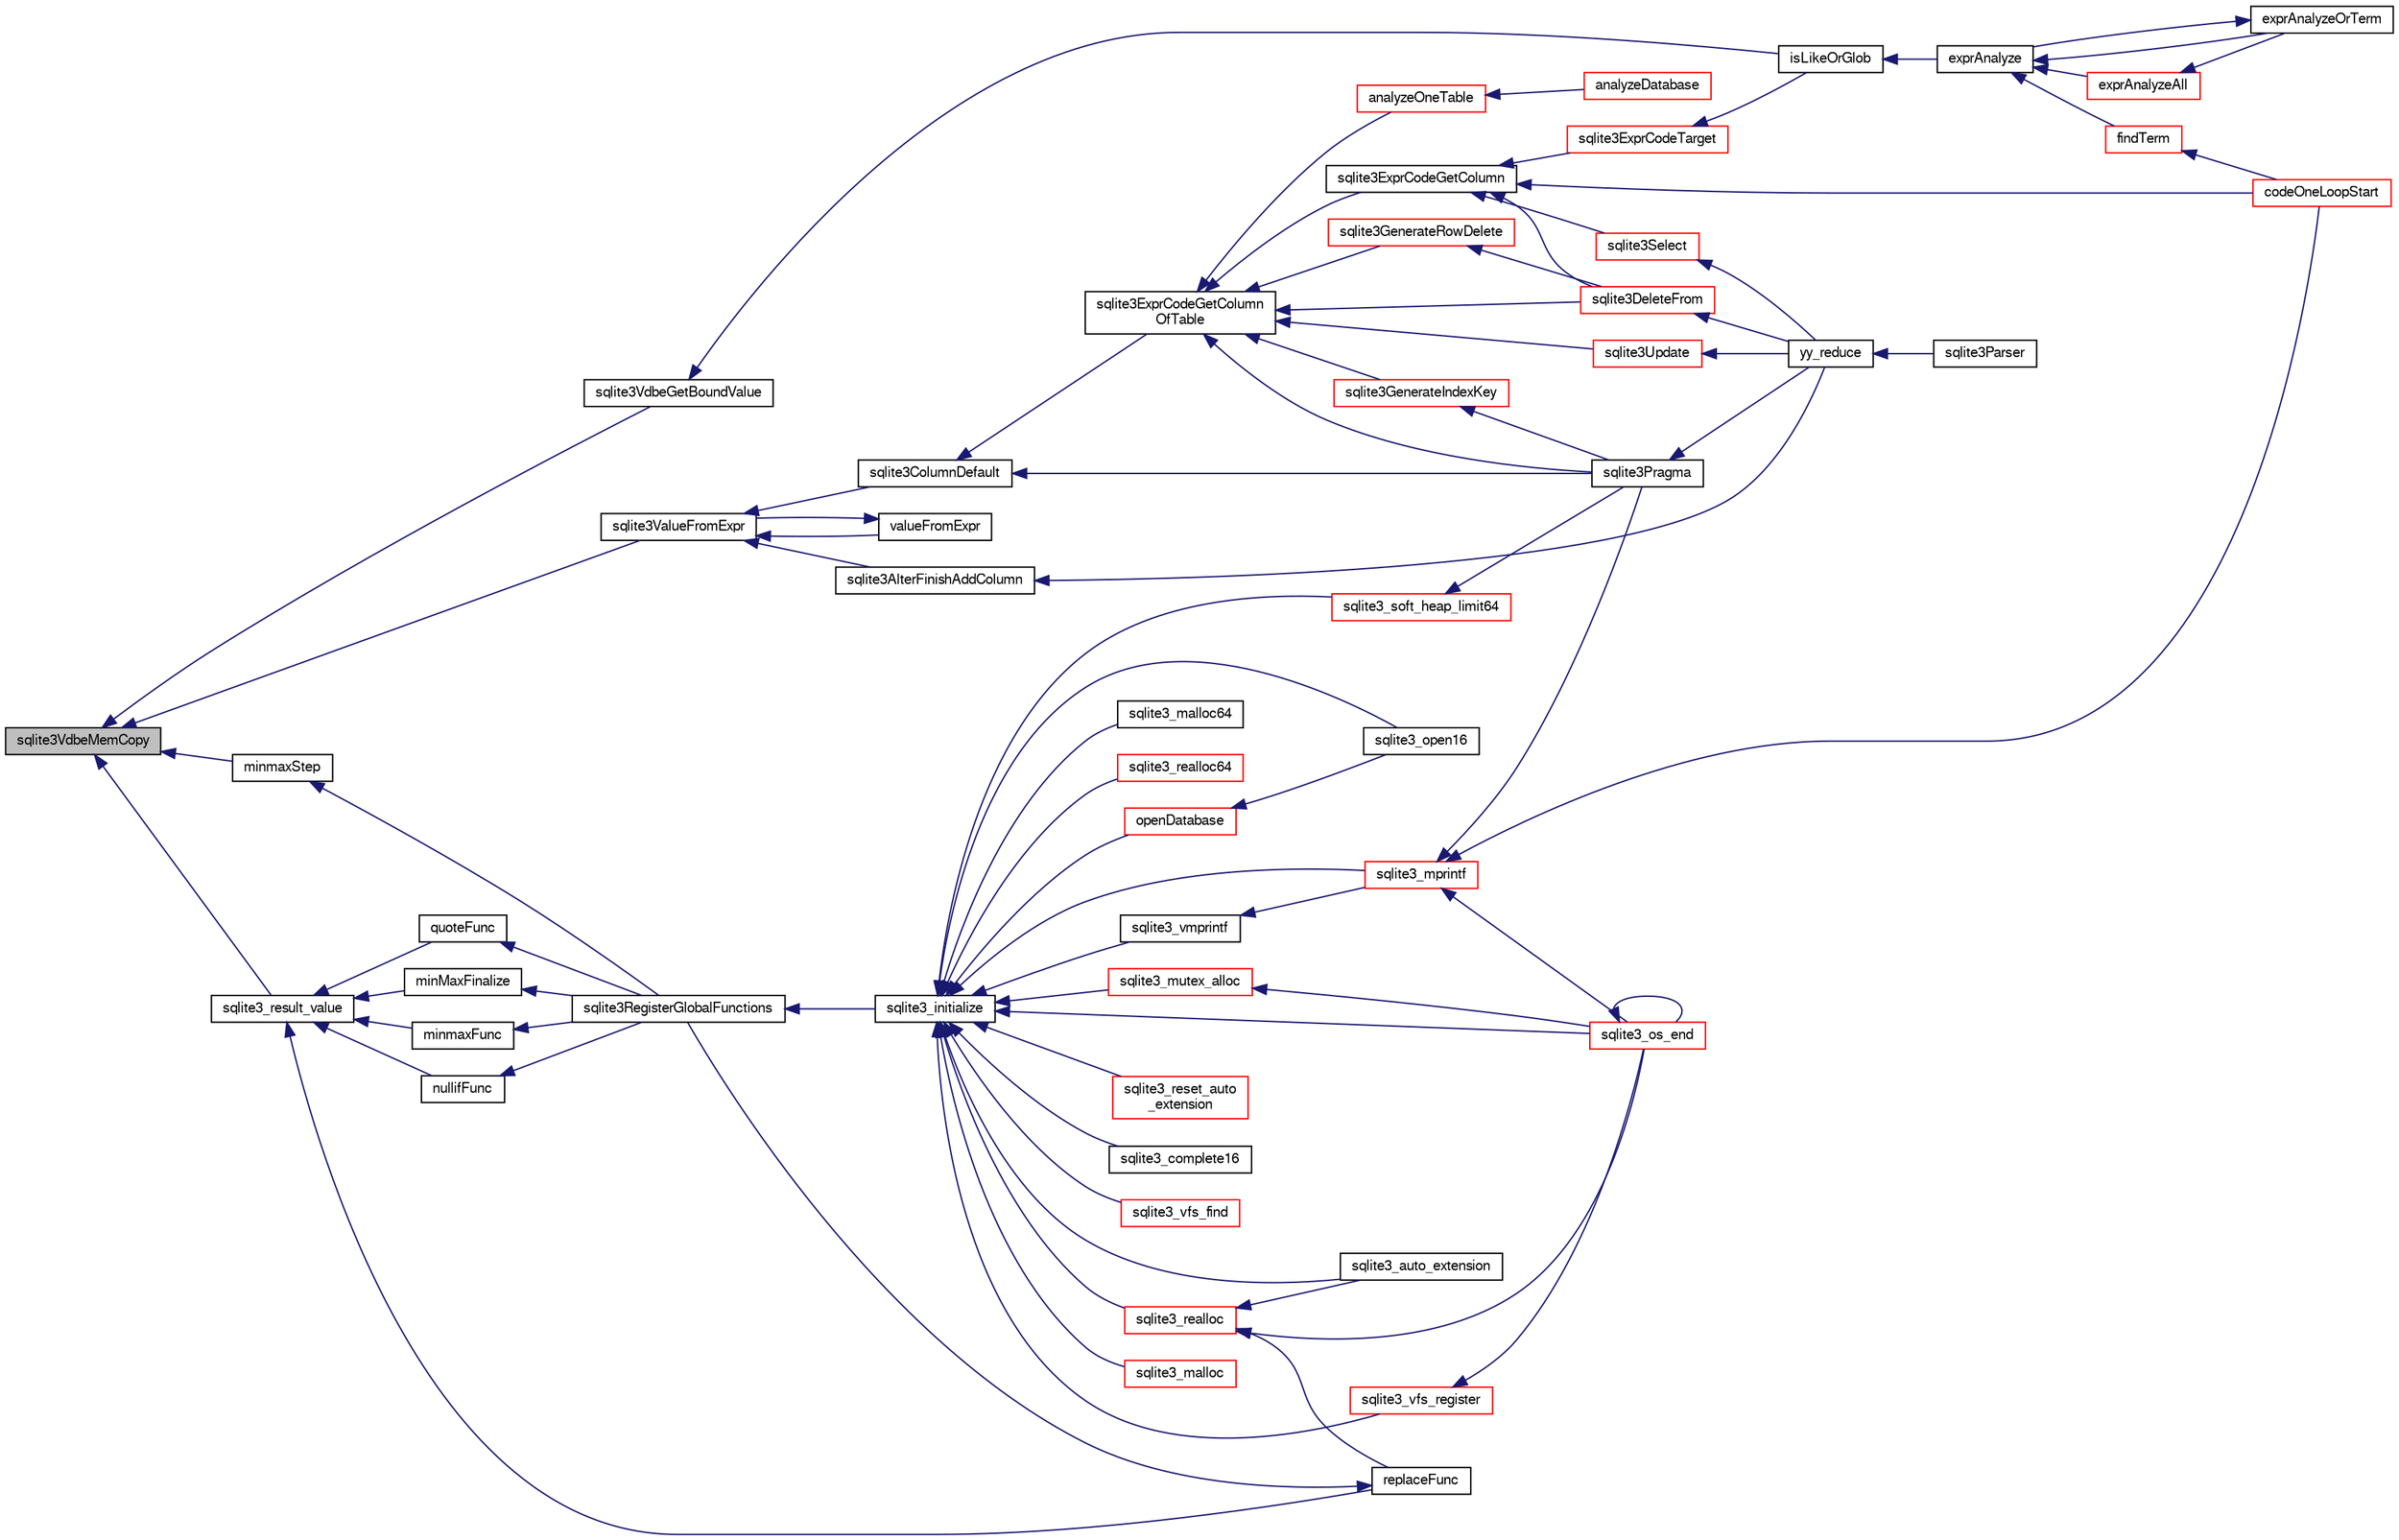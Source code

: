 digraph "sqlite3VdbeMemCopy"
{
  edge [fontname="FreeSans",fontsize="10",labelfontname="FreeSans",labelfontsize="10"];
  node [fontname="FreeSans",fontsize="10",shape=record];
  rankdir="LR";
  Node764659 [label="sqlite3VdbeMemCopy",height=0.2,width=0.4,color="black", fillcolor="grey75", style="filled", fontcolor="black"];
  Node764659 -> Node764660 [dir="back",color="midnightblue",fontsize="10",style="solid",fontname="FreeSans"];
  Node764660 [label="sqlite3ValueFromExpr",height=0.2,width=0.4,color="black", fillcolor="white", style="filled",URL="$sqlite3_8c.html#af103c812684544760641a1cd4d9745df"];
  Node764660 -> Node764661 [dir="back",color="midnightblue",fontsize="10",style="solid",fontname="FreeSans"];
  Node764661 [label="valueFromExpr",height=0.2,width=0.4,color="black", fillcolor="white", style="filled",URL="$sqlite3_8c.html#a08f91b27c0189e8b5bcdea6537466b7c"];
  Node764661 -> Node764660 [dir="back",color="midnightblue",fontsize="10",style="solid",fontname="FreeSans"];
  Node764660 -> Node764662 [dir="back",color="midnightblue",fontsize="10",style="solid",fontname="FreeSans"];
  Node764662 [label="sqlite3AlterFinishAddColumn",height=0.2,width=0.4,color="black", fillcolor="white", style="filled",URL="$sqlite3_8c.html#a392e1e5be904b01216faae16a77c2c31"];
  Node764662 -> Node764663 [dir="back",color="midnightblue",fontsize="10",style="solid",fontname="FreeSans"];
  Node764663 [label="yy_reduce",height=0.2,width=0.4,color="black", fillcolor="white", style="filled",URL="$sqlite3_8c.html#a7c419a9b25711c666a9a2449ef377f14"];
  Node764663 -> Node764664 [dir="back",color="midnightblue",fontsize="10",style="solid",fontname="FreeSans"];
  Node764664 [label="sqlite3Parser",height=0.2,width=0.4,color="black", fillcolor="white", style="filled",URL="$sqlite3_8c.html#a0327d71a5fabe0b6a343d78a2602e72a"];
  Node764660 -> Node764665 [dir="back",color="midnightblue",fontsize="10",style="solid",fontname="FreeSans"];
  Node764665 [label="sqlite3ColumnDefault",height=0.2,width=0.4,color="black", fillcolor="white", style="filled",URL="$sqlite3_8c.html#a59f47949957801afdf53735549eacc7d"];
  Node764665 -> Node764666 [dir="back",color="midnightblue",fontsize="10",style="solid",fontname="FreeSans"];
  Node764666 [label="sqlite3ExprCodeGetColumn\lOfTable",height=0.2,width=0.4,color="black", fillcolor="white", style="filled",URL="$sqlite3_8c.html#aef676ae689397d0e050eb0a360c32315"];
  Node764666 -> Node764667 [dir="back",color="midnightblue",fontsize="10",style="solid",fontname="FreeSans"];
  Node764667 [label="sqlite3ExprCodeGetColumn",height=0.2,width=0.4,color="black", fillcolor="white", style="filled",URL="$sqlite3_8c.html#a053723da492b5bb45cb8df75c733155d"];
  Node764667 -> Node764668 [dir="back",color="midnightblue",fontsize="10",style="solid",fontname="FreeSans"];
  Node764668 [label="sqlite3ExprCodeTarget",height=0.2,width=0.4,color="red", fillcolor="white", style="filled",URL="$sqlite3_8c.html#a4f308397a0a3ed299ed31aaa1ae2a293"];
  Node764668 -> Node764727 [dir="back",color="midnightblue",fontsize="10",style="solid",fontname="FreeSans"];
  Node764727 [label="isLikeOrGlob",height=0.2,width=0.4,color="black", fillcolor="white", style="filled",URL="$sqlite3_8c.html#a6c38e495198bf8976f68d1a6ebd74a50"];
  Node764727 -> Node764728 [dir="back",color="midnightblue",fontsize="10",style="solid",fontname="FreeSans"];
  Node764728 [label="exprAnalyze",height=0.2,width=0.4,color="black", fillcolor="white", style="filled",URL="$sqlite3_8c.html#acb10e48c9a4184a4edd9bfd5b14ad0b7"];
  Node764728 -> Node764729 [dir="back",color="midnightblue",fontsize="10",style="solid",fontname="FreeSans"];
  Node764729 [label="findTerm",height=0.2,width=0.4,color="red", fillcolor="white", style="filled",URL="$sqlite3_8c.html#af26eb1eed85001fcf29fa189b631ac4b"];
  Node764729 -> Node764711 [dir="back",color="midnightblue",fontsize="10",style="solid",fontname="FreeSans"];
  Node764711 [label="codeOneLoopStart",height=0.2,width=0.4,color="red", fillcolor="white", style="filled",URL="$sqlite3_8c.html#aa868875120b151c169cc79139ed6e008"];
  Node764728 -> Node764734 [dir="back",color="midnightblue",fontsize="10",style="solid",fontname="FreeSans"];
  Node764734 [label="exprAnalyzeAll",height=0.2,width=0.4,color="red", fillcolor="white", style="filled",URL="$sqlite3_8c.html#a2e7a957af98e240fa68e34d6ff639437"];
  Node764734 -> Node764735 [dir="back",color="midnightblue",fontsize="10",style="solid",fontname="FreeSans"];
  Node764735 [label="exprAnalyzeOrTerm",height=0.2,width=0.4,color="black", fillcolor="white", style="filled",URL="$sqlite3_8c.html#ab95cabd8b51cb2291b5bef0c4a3776d2"];
  Node764735 -> Node764728 [dir="back",color="midnightblue",fontsize="10",style="solid",fontname="FreeSans"];
  Node764728 -> Node764735 [dir="back",color="midnightblue",fontsize="10",style="solid",fontname="FreeSans"];
  Node764667 -> Node764687 [dir="back",color="midnightblue",fontsize="10",style="solid",fontname="FreeSans"];
  Node764687 [label="sqlite3DeleteFrom",height=0.2,width=0.4,color="red", fillcolor="white", style="filled",URL="$sqlite3_8c.html#ab9b4b45349188b49eabb23f94608a091"];
  Node764687 -> Node764663 [dir="back",color="midnightblue",fontsize="10",style="solid",fontname="FreeSans"];
  Node764667 -> Node764705 [dir="back",color="midnightblue",fontsize="10",style="solid",fontname="FreeSans"];
  Node764705 [label="sqlite3Select",height=0.2,width=0.4,color="red", fillcolor="white", style="filled",URL="$sqlite3_8c.html#a2465ee8c956209ba4b272477b7c21a45"];
  Node764705 -> Node764663 [dir="back",color="midnightblue",fontsize="10",style="solid",fontname="FreeSans"];
  Node764667 -> Node764711 [dir="back",color="midnightblue",fontsize="10",style="solid",fontname="FreeSans"];
  Node764666 -> Node764736 [dir="back",color="midnightblue",fontsize="10",style="solid",fontname="FreeSans"];
  Node764736 [label="analyzeOneTable",height=0.2,width=0.4,color="red", fillcolor="white", style="filled",URL="$sqlite3_8c.html#a31d4182bf855943a5d0526dbb4987803"];
  Node764736 -> Node764737 [dir="back",color="midnightblue",fontsize="10",style="solid",fontname="FreeSans"];
  Node764737 [label="analyzeDatabase",height=0.2,width=0.4,color="red", fillcolor="white", style="filled",URL="$sqlite3_8c.html#a19f2a630f42aaa010d1b47b81f8cea18"];
  Node764666 -> Node764687 [dir="back",color="midnightblue",fontsize="10",style="solid",fontname="FreeSans"];
  Node764666 -> Node764686 [dir="back",color="midnightblue",fontsize="10",style="solid",fontname="FreeSans"];
  Node764686 [label="sqlite3GenerateRowDelete",height=0.2,width=0.4,color="red", fillcolor="white", style="filled",URL="$sqlite3_8c.html#a2c76cbf3027fc18fdbb8cb4cd96b77d9"];
  Node764686 -> Node764687 [dir="back",color="midnightblue",fontsize="10",style="solid",fontname="FreeSans"];
  Node764666 -> Node764675 [dir="back",color="midnightblue",fontsize="10",style="solid",fontname="FreeSans"];
  Node764675 [label="sqlite3GenerateIndexKey",height=0.2,width=0.4,color="red", fillcolor="white", style="filled",URL="$sqlite3_8c.html#ab85ac93d5c5e6760f45f07897be7f272"];
  Node764675 -> Node764700 [dir="back",color="midnightblue",fontsize="10",style="solid",fontname="FreeSans"];
  Node764700 [label="sqlite3Pragma",height=0.2,width=0.4,color="black", fillcolor="white", style="filled",URL="$sqlite3_8c.html#a111391370f58f8e6a6eca51fd34d62ed"];
  Node764700 -> Node764663 [dir="back",color="midnightblue",fontsize="10",style="solid",fontname="FreeSans"];
  Node764666 -> Node764700 [dir="back",color="midnightblue",fontsize="10",style="solid",fontname="FreeSans"];
  Node764666 -> Node764695 [dir="back",color="midnightblue",fontsize="10",style="solid",fontname="FreeSans"];
  Node764695 [label="sqlite3Update",height=0.2,width=0.4,color="red", fillcolor="white", style="filled",URL="$sqlite3_8c.html#ac5aa67c46e8cc8174566fabe6809fafa"];
  Node764695 -> Node764663 [dir="back",color="midnightblue",fontsize="10",style="solid",fontname="FreeSans"];
  Node764665 -> Node764700 [dir="back",color="midnightblue",fontsize="10",style="solid",fontname="FreeSans"];
  Node764659 -> Node764740 [dir="back",color="midnightblue",fontsize="10",style="solid",fontname="FreeSans"];
  Node764740 [label="sqlite3VdbeGetBoundValue",height=0.2,width=0.4,color="black", fillcolor="white", style="filled",URL="$sqlite3_8c.html#a4a816e353a950be4e752c157eb7437b5"];
  Node764740 -> Node764727 [dir="back",color="midnightblue",fontsize="10",style="solid",fontname="FreeSans"];
  Node764659 -> Node764741 [dir="back",color="midnightblue",fontsize="10",style="solid",fontname="FreeSans"];
  Node764741 [label="sqlite3_result_value",height=0.2,width=0.4,color="black", fillcolor="white", style="filled",URL="$sqlite3_8h.html#af572c2d6f23377fc4d794b6946d5b3ed"];
  Node764741 -> Node764742 [dir="back",color="midnightblue",fontsize="10",style="solid",fontname="FreeSans"];
  Node764742 [label="minmaxFunc",height=0.2,width=0.4,color="black", fillcolor="white", style="filled",URL="$sqlite3_8c.html#a4d00f48b948fd73cb70bcfd1efc0bfb0"];
  Node764742 -> Node764743 [dir="back",color="midnightblue",fontsize="10",style="solid",fontname="FreeSans"];
  Node764743 [label="sqlite3RegisterGlobalFunctions",height=0.2,width=0.4,color="black", fillcolor="white", style="filled",URL="$sqlite3_8c.html#a9f75bd111010f29e1b8d74344473c4ec"];
  Node764743 -> Node764744 [dir="back",color="midnightblue",fontsize="10",style="solid",fontname="FreeSans"];
  Node764744 [label="sqlite3_initialize",height=0.2,width=0.4,color="black", fillcolor="white", style="filled",URL="$sqlite3_8h.html#ab0c0ee2d5d4cf8b28e9572296a8861df"];
  Node764744 -> Node764745 [dir="back",color="midnightblue",fontsize="10",style="solid",fontname="FreeSans"];
  Node764745 [label="sqlite3_vfs_find",height=0.2,width=0.4,color="red", fillcolor="white", style="filled",URL="$sqlite3_8h.html#ac201a26de3dfa1d6deb8069eb8d95627"];
  Node764744 -> Node765080 [dir="back",color="midnightblue",fontsize="10",style="solid",fontname="FreeSans"];
  Node765080 [label="sqlite3_vfs_register",height=0.2,width=0.4,color="red", fillcolor="white", style="filled",URL="$sqlite3_8h.html#a7184b289ccd4c4c7200589137d88c4ae"];
  Node765080 -> Node764751 [dir="back",color="midnightblue",fontsize="10",style="solid",fontname="FreeSans"];
  Node764751 [label="sqlite3_os_end",height=0.2,width=0.4,color="red", fillcolor="white", style="filled",URL="$sqlite3_8h.html#a2288c95881ecca13d994e42b6a958906"];
  Node764751 -> Node764751 [dir="back",color="midnightblue",fontsize="10",style="solid",fontname="FreeSans"];
  Node764744 -> Node765083 [dir="back",color="midnightblue",fontsize="10",style="solid",fontname="FreeSans"];
  Node765083 [label="sqlite3_mutex_alloc",height=0.2,width=0.4,color="red", fillcolor="white", style="filled",URL="$sqlite3_8h.html#aa3f89418cd18e99596435c958b29b650"];
  Node765083 -> Node764751 [dir="back",color="midnightblue",fontsize="10",style="solid",fontname="FreeSans"];
  Node764744 -> Node765150 [dir="back",color="midnightblue",fontsize="10",style="solid",fontname="FreeSans"];
  Node765150 [label="sqlite3_soft_heap_limit64",height=0.2,width=0.4,color="red", fillcolor="white", style="filled",URL="$sqlite3_8h.html#ab37b3a4d1652e3acb2c43d1252e6b852"];
  Node765150 -> Node764700 [dir="back",color="midnightblue",fontsize="10",style="solid",fontname="FreeSans"];
  Node764744 -> Node765152 [dir="back",color="midnightblue",fontsize="10",style="solid",fontname="FreeSans"];
  Node765152 [label="sqlite3_malloc",height=0.2,width=0.4,color="red", fillcolor="white", style="filled",URL="$sqlite3_8h.html#a510e31845345737f17d86ce0b2328356"];
  Node764744 -> Node765418 [dir="back",color="midnightblue",fontsize="10",style="solid",fontname="FreeSans"];
  Node765418 [label="sqlite3_malloc64",height=0.2,width=0.4,color="black", fillcolor="white", style="filled",URL="$sqlite3_8h.html#a12b7ee85e539ea28c130c5c75b96a82a"];
  Node764744 -> Node765419 [dir="back",color="midnightblue",fontsize="10",style="solid",fontname="FreeSans"];
  Node765419 [label="sqlite3_realloc",height=0.2,width=0.4,color="red", fillcolor="white", style="filled",URL="$sqlite3_8h.html#a627f0eeface58024ef47403d8cc76b35"];
  Node765419 -> Node764751 [dir="back",color="midnightblue",fontsize="10",style="solid",fontname="FreeSans"];
  Node765419 -> Node765291 [dir="back",color="midnightblue",fontsize="10",style="solid",fontname="FreeSans"];
  Node765291 [label="replaceFunc",height=0.2,width=0.4,color="black", fillcolor="white", style="filled",URL="$sqlite3_8c.html#a752b98a7c55d204c397a4902b49b1ce4"];
  Node765291 -> Node764743 [dir="back",color="midnightblue",fontsize="10",style="solid",fontname="FreeSans"];
  Node765419 -> Node765435 [dir="back",color="midnightblue",fontsize="10",style="solid",fontname="FreeSans"];
  Node765435 [label="sqlite3_auto_extension",height=0.2,width=0.4,color="black", fillcolor="white", style="filled",URL="$sqlite3_8h.html#a85a95b45e94f6bcd52aa39b6acdb36d7"];
  Node764744 -> Node765437 [dir="back",color="midnightblue",fontsize="10",style="solid",fontname="FreeSans"];
  Node765437 [label="sqlite3_realloc64",height=0.2,width=0.4,color="red", fillcolor="white", style="filled",URL="$sqlite3_8h.html#afe88c85e9f864a3fd92941cad197245d"];
  Node764744 -> Node765227 [dir="back",color="midnightblue",fontsize="10",style="solid",fontname="FreeSans"];
  Node765227 [label="sqlite3_vmprintf",height=0.2,width=0.4,color="black", fillcolor="white", style="filled",URL="$sqlite3_8h.html#ac240de67ddf003828f16a6d9dd3fa3ca"];
  Node765227 -> Node765228 [dir="back",color="midnightblue",fontsize="10",style="solid",fontname="FreeSans"];
  Node765228 [label="sqlite3_mprintf",height=0.2,width=0.4,color="red", fillcolor="white", style="filled",URL="$sqlite3_8h.html#a9533933e57f7ccbb48c32041ce3a8862"];
  Node765228 -> Node764751 [dir="back",color="midnightblue",fontsize="10",style="solid",fontname="FreeSans"];
  Node765228 -> Node764700 [dir="back",color="midnightblue",fontsize="10",style="solid",fontname="FreeSans"];
  Node765228 -> Node764711 [dir="back",color="midnightblue",fontsize="10",style="solid",fontname="FreeSans"];
  Node764744 -> Node765228 [dir="back",color="midnightblue",fontsize="10",style="solid",fontname="FreeSans"];
  Node764744 -> Node764751 [dir="back",color="midnightblue",fontsize="10",style="solid",fontname="FreeSans"];
  Node764744 -> Node765435 [dir="back",color="midnightblue",fontsize="10",style="solid",fontname="FreeSans"];
  Node764744 -> Node765535 [dir="back",color="midnightblue",fontsize="10",style="solid",fontname="FreeSans"];
  Node765535 [label="sqlite3_reset_auto\l_extension",height=0.2,width=0.4,color="red", fillcolor="white", style="filled",URL="$sqlite3_8h.html#ac33f4064ae6690cada7bdc89e8153ffc"];
  Node764744 -> Node765403 [dir="back",color="midnightblue",fontsize="10",style="solid",fontname="FreeSans"];
  Node765403 [label="sqlite3_complete16",height=0.2,width=0.4,color="black", fillcolor="white", style="filled",URL="$sqlite3_8h.html#a3260341c2ef82787acca48414a1d03a1"];
  Node764744 -> Node764921 [dir="back",color="midnightblue",fontsize="10",style="solid",fontname="FreeSans"];
  Node764921 [label="openDatabase",height=0.2,width=0.4,color="red", fillcolor="white", style="filled",URL="$sqlite3_8c.html#a6a9c3bc3a64234e863413f41db473758"];
  Node764921 -> Node764924 [dir="back",color="midnightblue",fontsize="10",style="solid",fontname="FreeSans"];
  Node764924 [label="sqlite3_open16",height=0.2,width=0.4,color="black", fillcolor="white", style="filled",URL="$sqlite3_8h.html#adbc401bb96713f32e553db32f6f3ca33"];
  Node764744 -> Node764924 [dir="back",color="midnightblue",fontsize="10",style="solid",fontname="FreeSans"];
  Node764741 -> Node765324 [dir="back",color="midnightblue",fontsize="10",style="solid",fontname="FreeSans"];
  Node765324 [label="nullifFunc",height=0.2,width=0.4,color="black", fillcolor="white", style="filled",URL="$sqlite3_8c.html#aa677b6612cd4e6630438b729f56cd3e6"];
  Node765324 -> Node764743 [dir="back",color="midnightblue",fontsize="10",style="solid",fontname="FreeSans"];
  Node764741 -> Node765289 [dir="back",color="midnightblue",fontsize="10",style="solid",fontname="FreeSans"];
  Node765289 [label="quoteFunc",height=0.2,width=0.4,color="black", fillcolor="white", style="filled",URL="$sqlite3_8c.html#a8e64c0ef376144dfad6a4a3d499056b8"];
  Node765289 -> Node764743 [dir="back",color="midnightblue",fontsize="10",style="solid",fontname="FreeSans"];
  Node764741 -> Node765291 [dir="back",color="midnightblue",fontsize="10",style="solid",fontname="FreeSans"];
  Node764741 -> Node765479 [dir="back",color="midnightblue",fontsize="10",style="solid",fontname="FreeSans"];
  Node765479 [label="minMaxFinalize",height=0.2,width=0.4,color="black", fillcolor="white", style="filled",URL="$sqlite3_8c.html#a0439dd90934a2dee93517c50884d5924"];
  Node765479 -> Node764743 [dir="back",color="midnightblue",fontsize="10",style="solid",fontname="FreeSans"];
  Node764659 -> Node765325 [dir="back",color="midnightblue",fontsize="10",style="solid",fontname="FreeSans"];
  Node765325 [label="minmaxStep",height=0.2,width=0.4,color="black", fillcolor="white", style="filled",URL="$sqlite3_8c.html#a5b4c0da0f3b61d7ff25ebd30aa22cca4"];
  Node765325 -> Node764743 [dir="back",color="midnightblue",fontsize="10",style="solid",fontname="FreeSans"];
}

